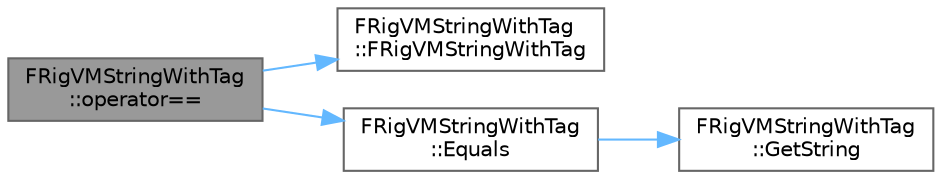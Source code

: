 digraph "FRigVMStringWithTag::operator=="
{
 // INTERACTIVE_SVG=YES
 // LATEX_PDF_SIZE
  bgcolor="transparent";
  edge [fontname=Helvetica,fontsize=10,labelfontname=Helvetica,labelfontsize=10];
  node [fontname=Helvetica,fontsize=10,shape=box,height=0.2,width=0.4];
  rankdir="LR";
  Node1 [id="Node000001",label="FRigVMStringWithTag\l::operator==",height=0.2,width=0.4,color="gray40", fillcolor="grey60", style="filled", fontcolor="black",tooltip=" "];
  Node1 -> Node2 [id="edge1_Node000001_Node000002",color="steelblue1",style="solid",tooltip=" "];
  Node2 [id="Node000002",label="FRigVMStringWithTag\l::FRigVMStringWithTag",height=0.2,width=0.4,color="grey40", fillcolor="white", style="filled",URL="$d6/d4e/structFRigVMStringWithTag.html#a334a974875e32bd637c52e7bf86795be",tooltip=" "];
  Node1 -> Node3 [id="edge2_Node000001_Node000003",color="steelblue1",style="solid",tooltip=" "];
  Node3 [id="Node000003",label="FRigVMStringWithTag\l::Equals",height=0.2,width=0.4,color="grey40", fillcolor="white", style="filled",URL="$d6/d4e/structFRigVMStringWithTag.html#a073c6b3db0dc9dba99c8226872f4fb31",tooltip=" "];
  Node3 -> Node4 [id="edge3_Node000003_Node000004",color="steelblue1",style="solid",tooltip=" "];
  Node4 [id="Node000004",label="FRigVMStringWithTag\l::GetString",height=0.2,width=0.4,color="grey40", fillcolor="white", style="filled",URL="$d6/d4e/structFRigVMStringWithTag.html#ae9de825d6fb74600509c9462ef1adf67",tooltip=" "];
}
